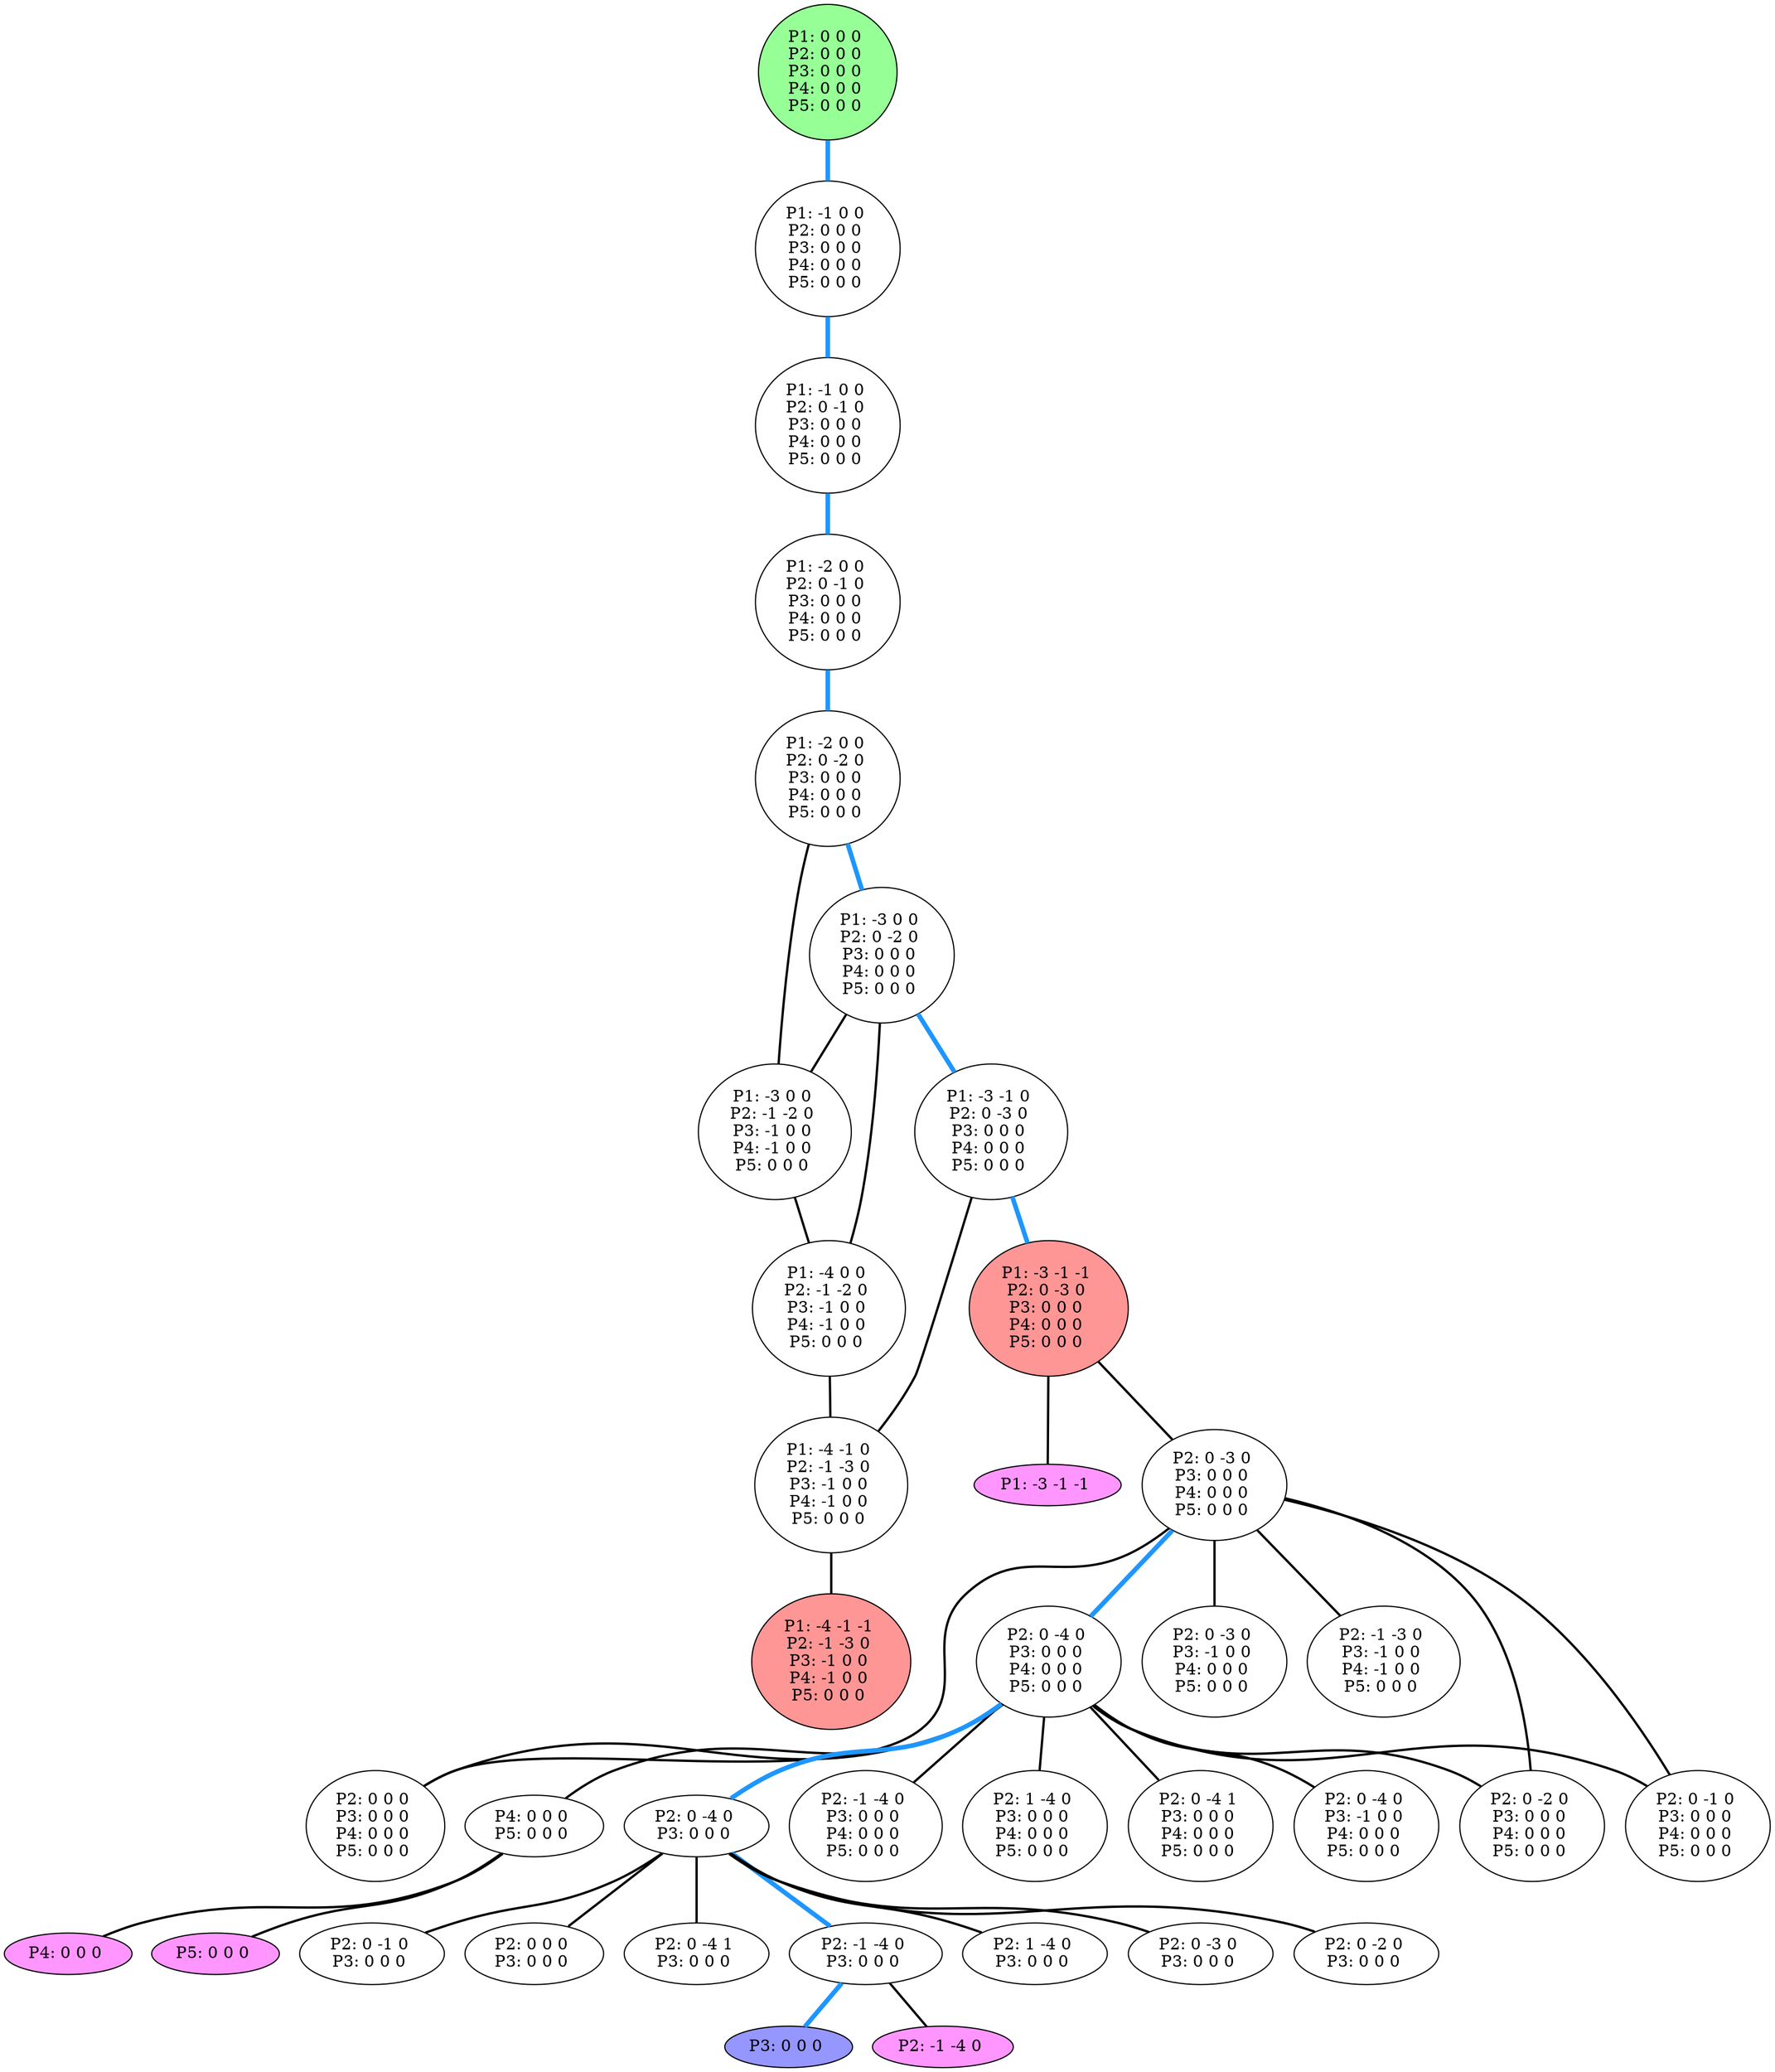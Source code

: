graph G {
color = "black"
0 [label = "P1: 0 0 0 
P2: 0 0 0 
P3: 0 0 0 
P4: 0 0 0 
P5: 0 0 0 
",  style="filled", fillcolor = "#96FF96"];
1 [label = "P1: -1 0 0 
P2: 0 0 0 
P3: 0 0 0 
P4: 0 0 0 
P5: 0 0 0 
"];
2 [label = "P1: -1 0 0 
P2: 0 -1 0 
P3: 0 0 0 
P4: 0 0 0 
P5: 0 0 0 
"];
3 [label = "P1: -2 0 0 
P2: 0 -1 0 
P3: 0 0 0 
P4: 0 0 0 
P5: 0 0 0 
"];
4 [label = "P1: -2 0 0 
P2: 0 -2 0 
P3: 0 0 0 
P4: 0 0 0 
P5: 0 0 0 
"];
5 [label = "P1: -3 0 0 
P2: 0 -2 0 
P3: 0 0 0 
P4: 0 0 0 
P5: 0 0 0 
"];
6 [label = "P1: -3 0 0 
P2: -1 -2 0 
P3: -1 0 0 
P4: -1 0 0 
P5: 0 0 0 
"];
7 [label = "P1: -3 -1 0 
P2: 0 -3 0 
P3: 0 0 0 
P4: 0 0 0 
P5: 0 0 0 
"];
8 [label = "P1: -4 0 0 
P2: -1 -2 0 
P3: -1 0 0 
P4: -1 0 0 
P5: 0 0 0 
"];
9 [label = "P1: -3 -1 -1 
P2: 0 -3 0 
P3: 0 0 0 
P4: 0 0 0 
P5: 0 0 0 
",  style="filled", fillcolor = "#FF9696"];
10 [label = "P1: -4 -1 0 
P2: -1 -3 0 
P3: -1 0 0 
P4: -1 0 0 
P5: 0 0 0 
"];
11 [label = "P1: -4 -1 -1 
P2: -1 -3 0 
P3: -1 0 0 
P4: -1 0 0 
P5: 0 0 0 
",  style="filled", fillcolor = "#FF9696"];
12 [label = "P1: -3 -1 -1 
",  style="filled", fillcolor = "#FF96FF"];
13 [label = "P2: 0 -3 0 
P3: 0 0 0 
P4: 0 0 0 
P5: 0 0 0 
"];
14 [label = "P2: 0 -4 0 
P3: 0 0 0 
P4: 0 0 0 
P5: 0 0 0 
"];
15 [label = "P2: 0 -2 0 
P3: 0 0 0 
P4: 0 0 0 
P5: 0 0 0 
"];
16 [label = "P2: 0 -1 0 
P3: 0 0 0 
P4: 0 0 0 
P5: 0 0 0 
"];
17 [label = "P2: 0 0 0 
P3: 0 0 0 
P4: 0 0 0 
P5: 0 0 0 
"];
18 [label = "P2: 0 -3 0 
P3: -1 0 0 
P4: 0 0 0 
P5: 0 0 0 
"];
19 [label = "P2: -1 -3 0 
P3: -1 0 0 
P4: -1 0 0 
P5: 0 0 0 
"];
20 [label = "P2: -1 -4 0 
P3: 0 0 0 
P4: 0 0 0 
P5: 0 0 0 
"];
21 [label = "P2: 1 -4 0 
P3: 0 0 0 
P4: 0 0 0 
P5: 0 0 0 
"];
22 [label = "P2: 0 -4 1 
P3: 0 0 0 
P4: 0 0 0 
P5: 0 0 0 
"];
23 [label = "P2: 0 -4 0 
P3: -1 0 0 
P4: 0 0 0 
P5: 0 0 0 
"];
24 [label = "P4: 0 0 0 
P5: 0 0 0 
"];
25 [label = "P4: 0 0 0 
",  style="filled", fillcolor = "#FF96FF"];
26 [label = "P5: 0 0 0 
",  style="filled", fillcolor = "#FF96FF"];
27 [label = "P2: 0 -4 0 
P3: 0 0 0 
"];
28 [label = "P2: -1 -4 0 
P3: 0 0 0 
"];
29 [label = "P2: 1 -4 0 
P3: 0 0 0 
"];
30 [label = "P2: 0 -3 0 
P3: 0 0 0 
"];
31 [label = "P2: 0 -2 0 
P3: 0 0 0 
"];
32 [label = "P2: 0 -1 0 
P3: 0 0 0 
"];
33 [label = "P2: 0 0 0 
P3: 0 0 0 
"];
34 [label = "P2: 0 -4 1 
P3: 0 0 0 
"];
35 [label = "P3: 0 0 0 
", style="filled", fillcolor = "#9696FF"];
36 [label = "P2: -1 -4 0 
",  style="filled", fillcolor = "#FF96FF"];
edge [style=bold];
0 -- 1 [color="#1E96FF", penwidth=4.0];

1 -- 2 [color="#1E96FF", penwidth=4.0];

2 -- 3 [color="#1E96FF", penwidth=4.0];

3 -- 4 [color="#1E96FF", penwidth=4.0];

4 -- 5 [color="#1E96FF", penwidth=4.0];
4 -- 6 [color=black];

5 -- 7 [color="#1E96FF", penwidth=4.0];
5 -- 6 [color=black];
5 -- 8 [color=black];

6 -- 8 [color=black];

7 -- 9 [color="#1E96FF", penwidth=4.0];
7 -- 10 [color=black];

8 -- 10 [color=black];

9 -- 13 [color=black];
9 -- 12 [color=black];

10 -- 11 [color=black];


13 -- 14 [color="#1E96FF", penwidth=4.0];
13 -- 15 [color=black];
13 -- 16 [color=black];
13 -- 17 [color=black];
13 -- 18 [color=black];
13 -- 19 [color=black];

14 -- 20 [color=black];
14 -- 21 [color=black];
14 -- 15 [color=black];
14 -- 16 [color=black];
14 -- 17 [color=black];
14 -- 22 [color=black];
14 -- 23 [color=black];
14 -- 24 [color=black];
14 -- 27 [color="#1E96FF", penwidth=4.0];










24 -- 26 [color=black];
24 -- 25 [color=black];

27 -- 28 [color="#1E96FF", penwidth=4.0];
27 -- 29 [color=black];
27 -- 30 [color=black];
27 -- 31 [color=black];
27 -- 32 [color=black];
27 -- 33 [color=black];
27 -- 34 [color=black];

28 -- 35 [color="#1E96FF", penwidth=4.0];
28 -- 36 [color=black];







}
